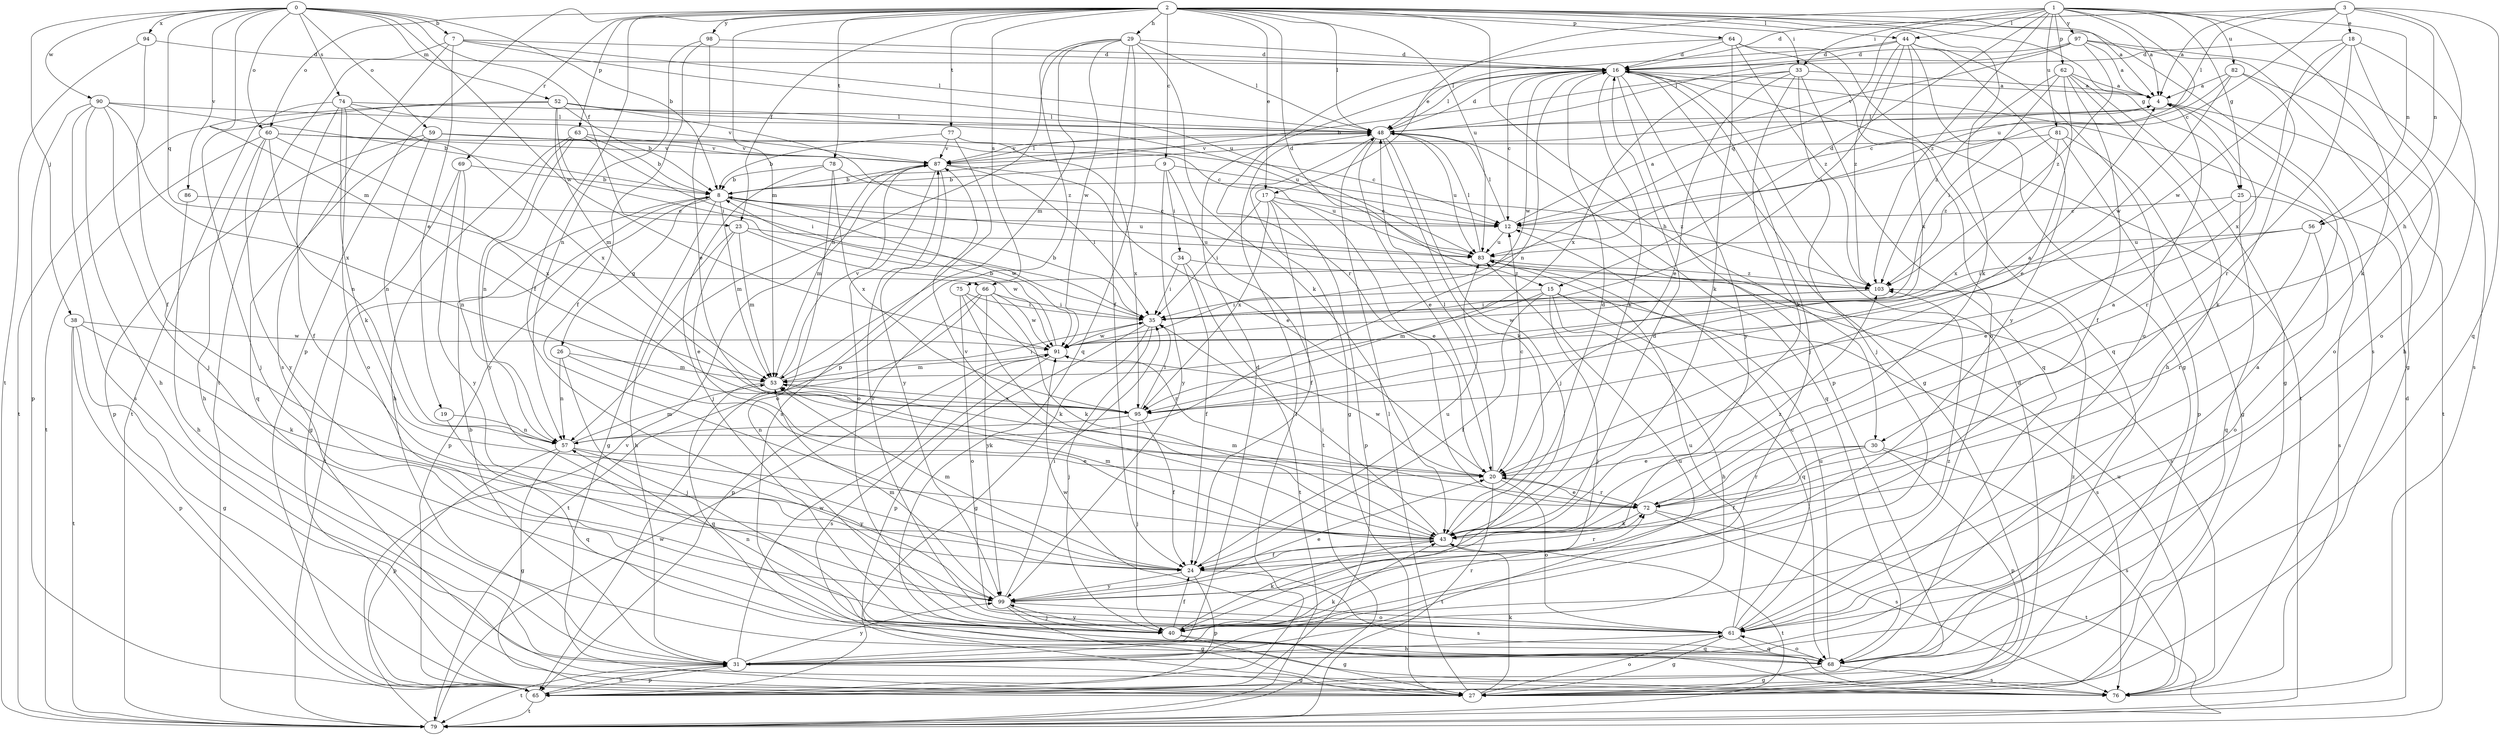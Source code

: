 strict digraph  {
0;
1;
2;
3;
4;
7;
8;
9;
12;
15;
16;
17;
18;
19;
20;
23;
24;
25;
26;
27;
29;
30;
31;
33;
34;
35;
38;
40;
43;
44;
48;
52;
53;
56;
57;
59;
60;
61;
62;
63;
64;
65;
66;
68;
69;
72;
74;
75;
76;
77;
78;
79;
81;
82;
83;
86;
87;
90;
91;
94;
95;
97;
98;
99;
103;
0 -> 7  [label=b];
0 -> 8  [label=b];
0 -> 23  [label=f];
0 -> 38  [label=j];
0 -> 52  [label=m];
0 -> 53  [label=m];
0 -> 59  [label=o];
0 -> 60  [label=o];
0 -> 66  [label=q];
0 -> 74  [label=s];
0 -> 86  [label=v];
0 -> 90  [label=w];
0 -> 91  [label=w];
0 -> 94  [label=x];
1 -> 4  [label=a];
1 -> 15  [label=d];
1 -> 17  [label=e];
1 -> 25  [label=g];
1 -> 33  [label=i];
1 -> 43  [label=k];
1 -> 44  [label=l];
1 -> 56  [label=n];
1 -> 62  [label=p];
1 -> 66  [label=q];
1 -> 81  [label=u];
1 -> 82  [label=u];
1 -> 83  [label=u];
1 -> 97  [label=y];
1 -> 103  [label=z];
2 -> 4  [label=a];
2 -> 9  [label=c];
2 -> 15  [label=d];
2 -> 17  [label=e];
2 -> 23  [label=f];
2 -> 24  [label=f];
2 -> 25  [label=g];
2 -> 29  [label=h];
2 -> 30  [label=h];
2 -> 33  [label=i];
2 -> 43  [label=k];
2 -> 44  [label=l];
2 -> 48  [label=l];
2 -> 53  [label=m];
2 -> 60  [label=o];
2 -> 63  [label=p];
2 -> 64  [label=p];
2 -> 65  [label=p];
2 -> 69  [label=r];
2 -> 75  [label=s];
2 -> 76  [label=s];
2 -> 77  [label=t];
2 -> 78  [label=t];
2 -> 83  [label=u];
2 -> 98  [label=y];
3 -> 4  [label=a];
3 -> 12  [label=c];
3 -> 16  [label=d];
3 -> 18  [label=e];
3 -> 30  [label=h];
3 -> 48  [label=l];
3 -> 56  [label=n];
3 -> 68  [label=q];
4 -> 48  [label=l];
4 -> 72  [label=r];
4 -> 79  [label=t];
7 -> 16  [label=d];
7 -> 19  [label=e];
7 -> 48  [label=l];
7 -> 76  [label=s];
7 -> 79  [label=t];
7 -> 83  [label=u];
8 -> 12  [label=c];
8 -> 26  [label=g];
8 -> 27  [label=g];
8 -> 53  [label=m];
8 -> 65  [label=p];
8 -> 79  [label=t];
8 -> 83  [label=u];
8 -> 91  [label=w];
9 -> 8  [label=b];
9 -> 34  [label=i];
9 -> 79  [label=t];
9 -> 99  [label=y];
9 -> 103  [label=z];
12 -> 4  [label=a];
12 -> 48  [label=l];
12 -> 76  [label=s];
12 -> 83  [label=u];
15 -> 24  [label=f];
15 -> 31  [label=h];
15 -> 35  [label=i];
15 -> 40  [label=j];
15 -> 53  [label=m];
15 -> 68  [label=q];
15 -> 76  [label=s];
16 -> 4  [label=a];
16 -> 12  [label=c];
16 -> 27  [label=g];
16 -> 40  [label=j];
16 -> 43  [label=k];
16 -> 48  [label=l];
16 -> 57  [label=n];
16 -> 65  [label=p];
16 -> 79  [label=t];
16 -> 91  [label=w];
16 -> 99  [label=y];
17 -> 12  [label=c];
17 -> 20  [label=e];
17 -> 24  [label=f];
17 -> 35  [label=i];
17 -> 65  [label=p];
17 -> 95  [label=x];
18 -> 16  [label=d];
18 -> 31  [label=h];
18 -> 61  [label=o];
18 -> 72  [label=r];
18 -> 91  [label=w];
18 -> 95  [label=x];
19 -> 57  [label=n];
19 -> 68  [label=q];
20 -> 12  [label=c];
20 -> 48  [label=l];
20 -> 61  [label=o];
20 -> 72  [label=r];
20 -> 79  [label=t];
20 -> 91  [label=w];
23 -> 20  [label=e];
23 -> 31  [label=h];
23 -> 53  [label=m];
23 -> 83  [label=u];
23 -> 91  [label=w];
24 -> 53  [label=m];
24 -> 65  [label=p];
24 -> 72  [label=r];
24 -> 76  [label=s];
24 -> 83  [label=u];
24 -> 99  [label=y];
25 -> 12  [label=c];
25 -> 20  [label=e];
25 -> 68  [label=q];
25 -> 76  [label=s];
26 -> 40  [label=j];
26 -> 43  [label=k];
26 -> 53  [label=m];
26 -> 57  [label=n];
27 -> 16  [label=d];
27 -> 43  [label=k];
27 -> 48  [label=l];
27 -> 61  [label=o];
29 -> 16  [label=d];
29 -> 24  [label=f];
29 -> 43  [label=k];
29 -> 48  [label=l];
29 -> 53  [label=m];
29 -> 57  [label=n];
29 -> 65  [label=p];
29 -> 68  [label=q];
29 -> 91  [label=w];
30 -> 20  [label=e];
30 -> 24  [label=f];
30 -> 65  [label=p];
30 -> 72  [label=r];
30 -> 76  [label=s];
31 -> 8  [label=b];
31 -> 16  [label=d];
31 -> 27  [label=g];
31 -> 43  [label=k];
31 -> 65  [label=p];
31 -> 79  [label=t];
31 -> 83  [label=u];
31 -> 91  [label=w];
31 -> 99  [label=y];
33 -> 4  [label=a];
33 -> 8  [label=b];
33 -> 20  [label=e];
33 -> 40  [label=j];
33 -> 43  [label=k];
33 -> 68  [label=q];
33 -> 95  [label=x];
34 -> 24  [label=f];
34 -> 35  [label=i];
34 -> 79  [label=t];
34 -> 103  [label=z];
35 -> 8  [label=b];
35 -> 27  [label=g];
35 -> 40  [label=j];
35 -> 65  [label=p];
35 -> 91  [label=w];
38 -> 27  [label=g];
38 -> 43  [label=k];
38 -> 65  [label=p];
38 -> 79  [label=t];
38 -> 91  [label=w];
40 -> 4  [label=a];
40 -> 24  [label=f];
40 -> 27  [label=g];
40 -> 43  [label=k];
40 -> 57  [label=n];
40 -> 68  [label=q];
40 -> 72  [label=r];
40 -> 99  [label=y];
43 -> 16  [label=d];
43 -> 24  [label=f];
43 -> 35  [label=i];
43 -> 53  [label=m];
43 -> 79  [label=t];
43 -> 87  [label=v];
43 -> 103  [label=z];
44 -> 16  [label=d];
44 -> 27  [label=g];
44 -> 35  [label=i];
44 -> 48  [label=l];
44 -> 61  [label=o];
44 -> 95  [label=x];
44 -> 99  [label=y];
44 -> 103  [label=z];
48 -> 16  [label=d];
48 -> 20  [label=e];
48 -> 27  [label=g];
48 -> 40  [label=j];
48 -> 43  [label=k];
48 -> 68  [label=q];
48 -> 83  [label=u];
48 -> 87  [label=v];
52 -> 8  [label=b];
52 -> 35  [label=i];
52 -> 40  [label=j];
52 -> 48  [label=l];
52 -> 53  [label=m];
52 -> 79  [label=t];
52 -> 83  [label=u];
52 -> 103  [label=z];
53 -> 35  [label=i];
53 -> 68  [label=q];
53 -> 87  [label=v];
53 -> 95  [label=x];
56 -> 35  [label=i];
56 -> 61  [label=o];
56 -> 72  [label=r];
56 -> 83  [label=u];
57 -> 20  [label=e];
57 -> 27  [label=g];
57 -> 53  [label=m];
57 -> 65  [label=p];
57 -> 99  [label=y];
59 -> 12  [label=c];
59 -> 57  [label=n];
59 -> 65  [label=p];
59 -> 68  [label=q];
59 -> 87  [label=v];
60 -> 12  [label=c];
60 -> 31  [label=h];
60 -> 57  [label=n];
60 -> 79  [label=t];
60 -> 87  [label=v];
60 -> 95  [label=x];
60 -> 99  [label=y];
61 -> 12  [label=c];
61 -> 27  [label=g];
61 -> 31  [label=h];
61 -> 68  [label=q];
61 -> 83  [label=u];
61 -> 87  [label=v];
61 -> 91  [label=w];
61 -> 103  [label=z];
62 -> 4  [label=a];
62 -> 20  [label=e];
62 -> 24  [label=f];
62 -> 27  [label=g];
62 -> 31  [label=h];
62 -> 35  [label=i];
62 -> 103  [label=z];
63 -> 8  [label=b];
63 -> 31  [label=h];
63 -> 35  [label=i];
63 -> 57  [label=n];
63 -> 87  [label=v];
63 -> 99  [label=y];
64 -> 16  [label=d];
64 -> 43  [label=k];
64 -> 61  [label=o];
64 -> 68  [label=q];
64 -> 72  [label=r];
64 -> 103  [label=z];
65 -> 31  [label=h];
65 -> 48  [label=l];
65 -> 79  [label=t];
66 -> 35  [label=i];
66 -> 43  [label=k];
66 -> 65  [label=p];
66 -> 79  [label=t];
66 -> 91  [label=w];
66 -> 99  [label=y];
68 -> 27  [label=g];
68 -> 61  [label=o];
68 -> 76  [label=s];
68 -> 83  [label=u];
68 -> 103  [label=z];
69 -> 8  [label=b];
69 -> 27  [label=g];
69 -> 57  [label=n];
69 -> 99  [label=y];
72 -> 4  [label=a];
72 -> 20  [label=e];
72 -> 43  [label=k];
72 -> 53  [label=m];
72 -> 76  [label=s];
72 -> 79  [label=t];
74 -> 24  [label=f];
74 -> 43  [label=k];
74 -> 48  [label=l];
74 -> 61  [label=o];
74 -> 79  [label=t];
74 -> 87  [label=v];
74 -> 95  [label=x];
75 -> 35  [label=i];
75 -> 43  [label=k];
75 -> 61  [label=o];
75 -> 72  [label=r];
76 -> 83  [label=u];
77 -> 8  [label=b];
77 -> 76  [label=s];
77 -> 87  [label=v];
77 -> 95  [label=x];
78 -> 8  [label=b];
78 -> 40  [label=j];
78 -> 61  [label=o];
78 -> 83  [label=u];
78 -> 95  [label=x];
79 -> 16  [label=d];
79 -> 87  [label=v];
79 -> 91  [label=w];
81 -> 27  [label=g];
81 -> 65  [label=p];
81 -> 87  [label=v];
81 -> 95  [label=x];
81 -> 103  [label=z];
82 -> 4  [label=a];
82 -> 12  [label=c];
82 -> 43  [label=k];
82 -> 61  [label=o];
82 -> 91  [label=w];
83 -> 48  [label=l];
83 -> 103  [label=z];
86 -> 12  [label=c];
86 -> 31  [label=h];
87 -> 8  [label=b];
87 -> 20  [label=e];
87 -> 35  [label=i];
87 -> 48  [label=l];
87 -> 53  [label=m];
87 -> 61  [label=o];
87 -> 99  [label=y];
90 -> 8  [label=b];
90 -> 31  [label=h];
90 -> 40  [label=j];
90 -> 48  [label=l];
90 -> 65  [label=p];
90 -> 76  [label=s];
90 -> 95  [label=x];
91 -> 8  [label=b];
91 -> 53  [label=m];
91 -> 76  [label=s];
94 -> 16  [label=d];
94 -> 24  [label=f];
94 -> 79  [label=t];
95 -> 4  [label=a];
95 -> 24  [label=f];
95 -> 35  [label=i];
95 -> 40  [label=j];
95 -> 57  [label=n];
97 -> 4  [label=a];
97 -> 16  [label=d];
97 -> 27  [label=g];
97 -> 48  [label=l];
97 -> 76  [label=s];
97 -> 87  [label=v];
97 -> 103  [label=z];
98 -> 16  [label=d];
98 -> 20  [label=e];
98 -> 24  [label=f];
98 -> 57  [label=n];
99 -> 16  [label=d];
99 -> 20  [label=e];
99 -> 27  [label=g];
99 -> 35  [label=i];
99 -> 40  [label=j];
99 -> 53  [label=m];
99 -> 61  [label=o];
103 -> 35  [label=i];
103 -> 91  [label=w];
}
